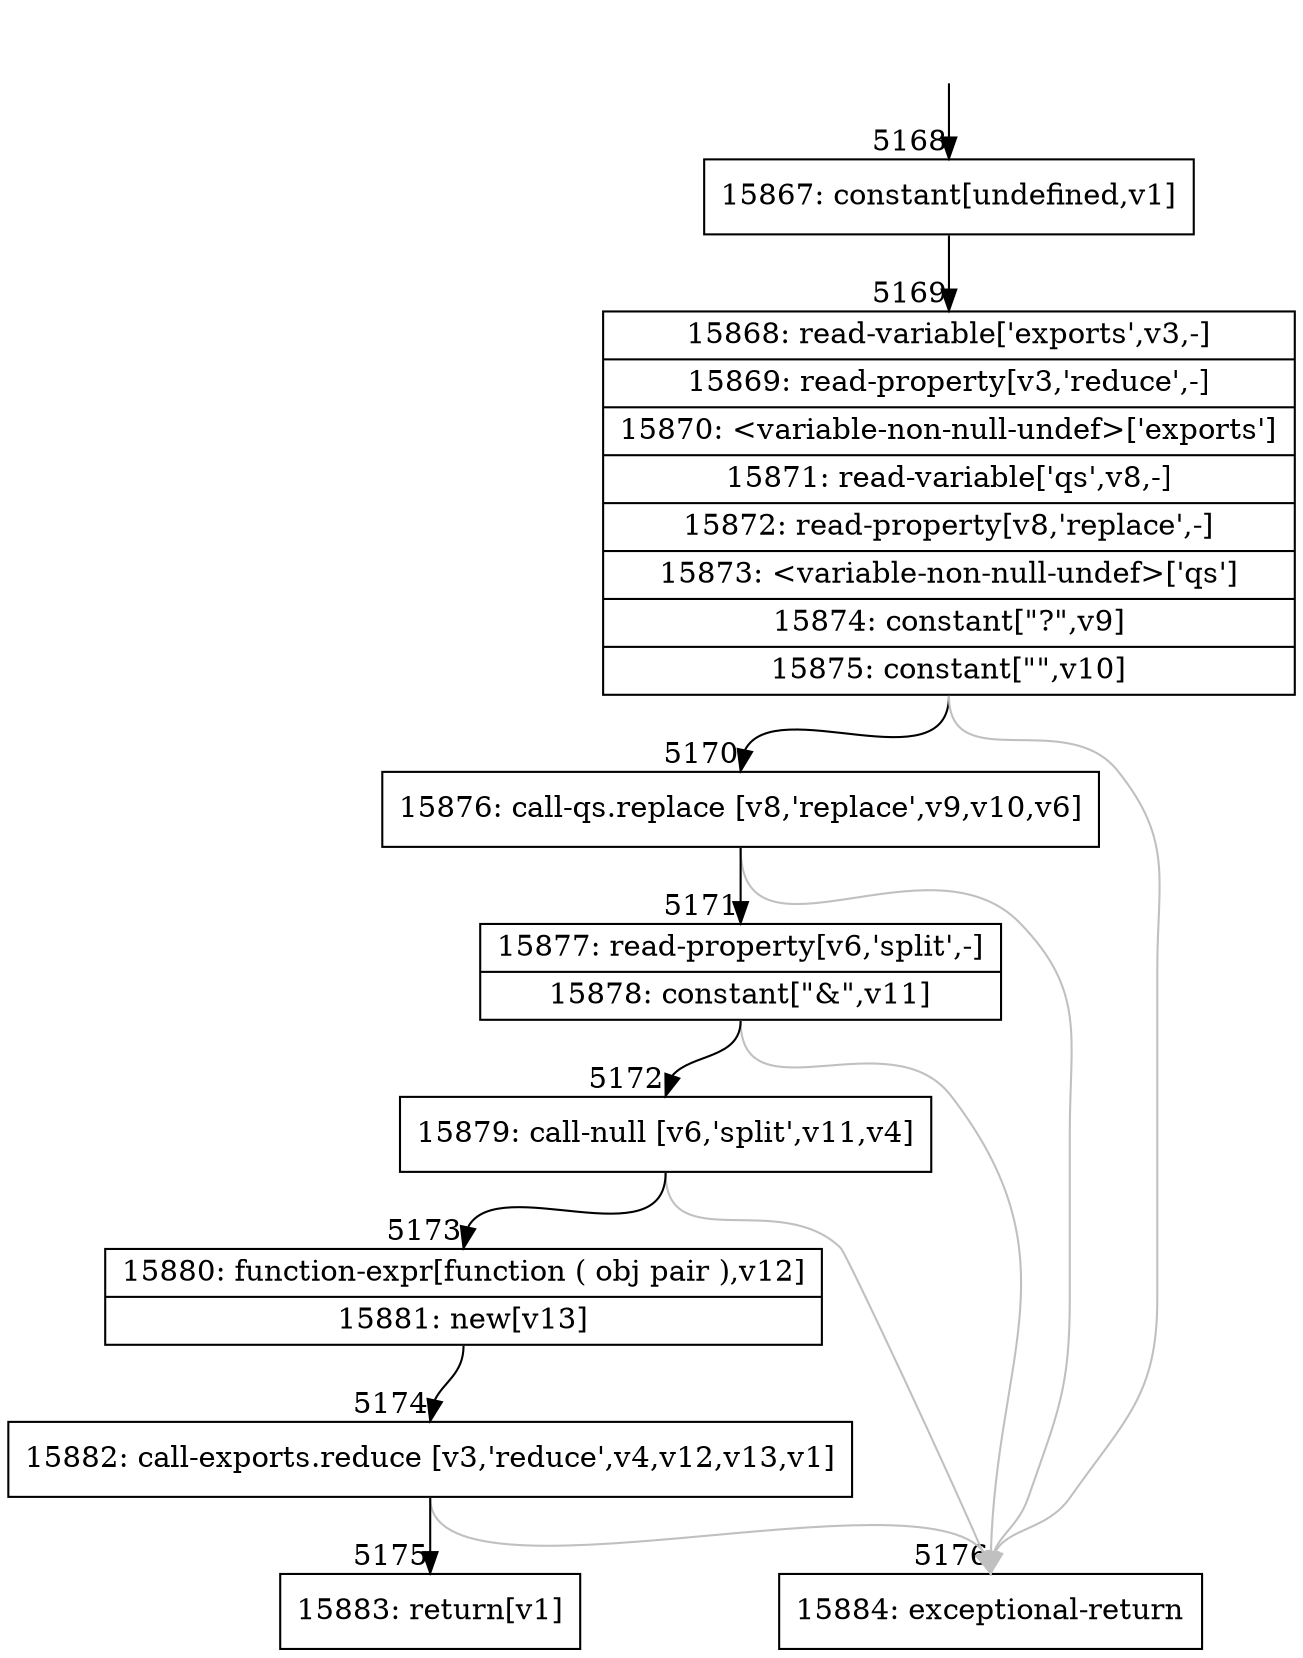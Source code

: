 digraph {
rankdir="TD"
BB_entry455[shape=none,label=""];
BB_entry455 -> BB5168 [tailport=s, headport=n, headlabel="    5168"]
BB5168 [shape=record label="{15867: constant[undefined,v1]}" ] 
BB5168 -> BB5169 [tailport=s, headport=n, headlabel="      5169"]
BB5169 [shape=record label="{15868: read-variable['exports',v3,-]|15869: read-property[v3,'reduce',-]|15870: \<variable-non-null-undef\>['exports']|15871: read-variable['qs',v8,-]|15872: read-property[v8,'replace',-]|15873: \<variable-non-null-undef\>['qs']|15874: constant[\"?\",v9]|15875: constant[\"\",v10]}" ] 
BB5169 -> BB5170 [tailport=s, headport=n, headlabel="      5170"]
BB5169 -> BB5176 [tailport=s, headport=n, color=gray, headlabel="      5176"]
BB5170 [shape=record label="{15876: call-qs.replace [v8,'replace',v9,v10,v6]}" ] 
BB5170 -> BB5171 [tailport=s, headport=n, headlabel="      5171"]
BB5170 -> BB5176 [tailport=s, headport=n, color=gray]
BB5171 [shape=record label="{15877: read-property[v6,'split',-]|15878: constant[\"&\",v11]}" ] 
BB5171 -> BB5172 [tailport=s, headport=n, headlabel="      5172"]
BB5171 -> BB5176 [tailport=s, headport=n, color=gray]
BB5172 [shape=record label="{15879: call-null [v6,'split',v11,v4]}" ] 
BB5172 -> BB5173 [tailport=s, headport=n, headlabel="      5173"]
BB5172 -> BB5176 [tailport=s, headport=n, color=gray]
BB5173 [shape=record label="{15880: function-expr[function ( obj pair ),v12]|15881: new[v13]}" ] 
BB5173 -> BB5174 [tailport=s, headport=n, headlabel="      5174"]
BB5174 [shape=record label="{15882: call-exports.reduce [v3,'reduce',v4,v12,v13,v1]}" ] 
BB5174 -> BB5175 [tailport=s, headport=n, headlabel="      5175"]
BB5174 -> BB5176 [tailport=s, headport=n, color=gray]
BB5175 [shape=record label="{15883: return[v1]}" ] 
BB5176 [shape=record label="{15884: exceptional-return}" ] 
//#$~ 5986
}
